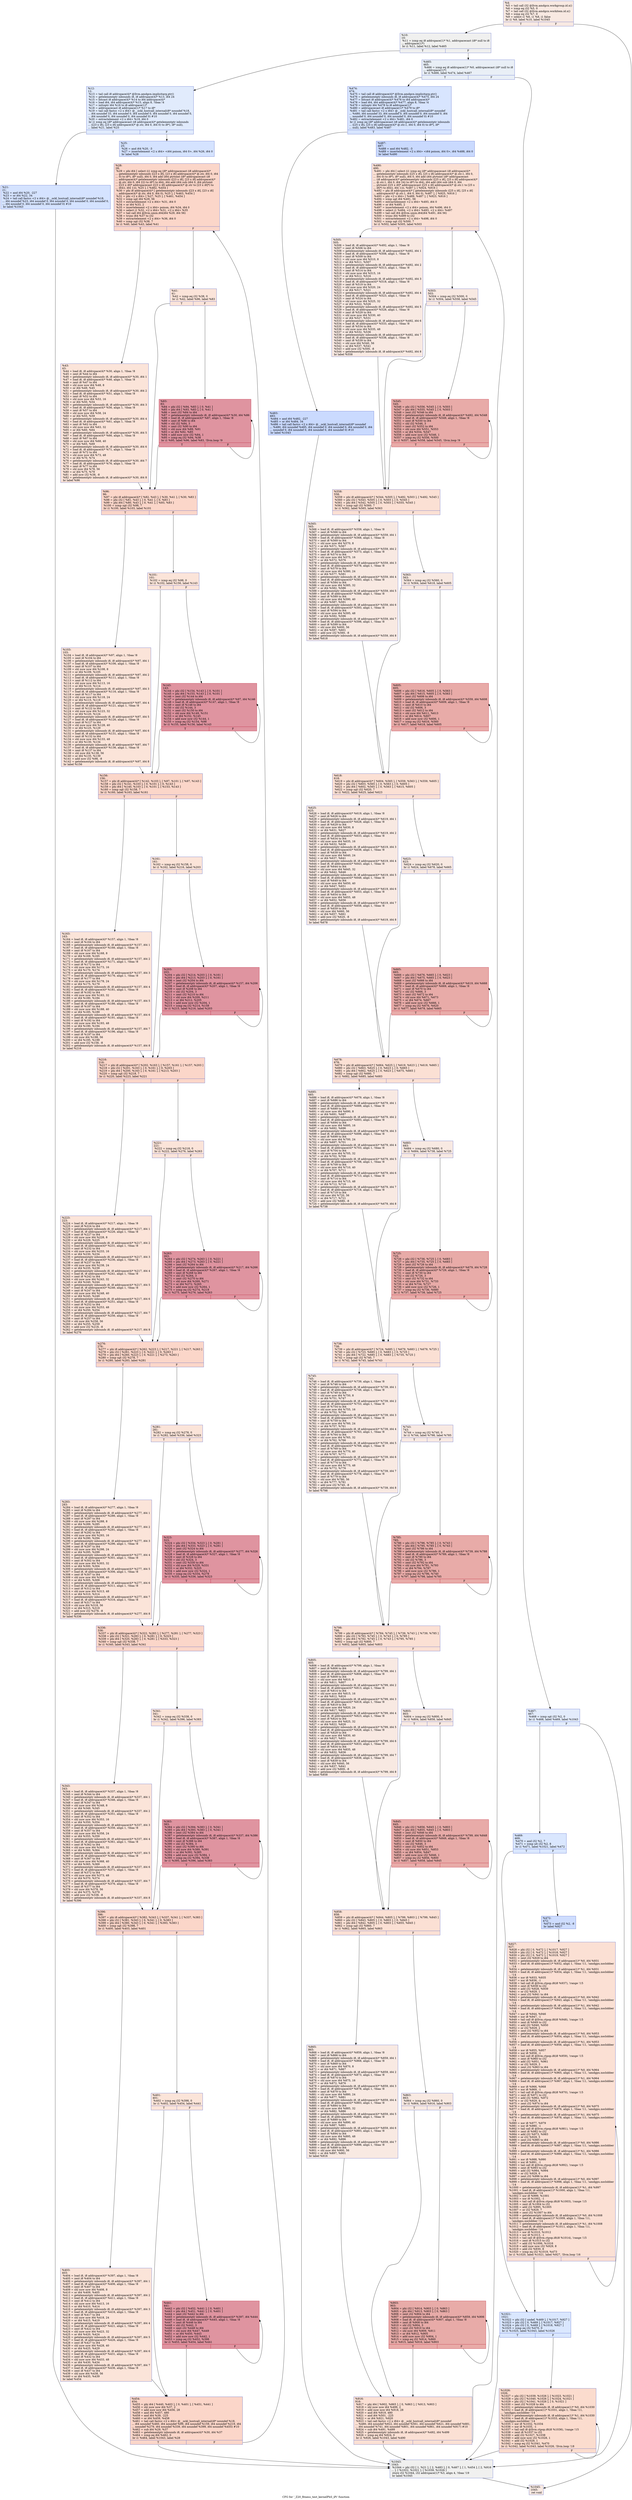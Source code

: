 digraph "CFG for '_Z20_fitness_test_kernelPhS_iPi' function" {
	label="CFG for '_Z20_fitness_test_kernelPhS_iPi' function";

	Node0x5bc3360 [shape=record,color="#3d50c3ff", style=filled, fillcolor="#efcebd70",label="{%4:\l  %5 = tail call i32 @llvm.amdgcn.workgroup.id.x()\l  %6 = icmp eq i32 %5, 0\l  %7 = tail call i32 @llvm.amdgcn.workitem.id.x()\l  %8 = icmp eq i32 %7, 0\l  %9 = select i1 %6, i1 %8, i1 false\l  br i1 %9, label %10, label %1045\l|{<s0>T|<s1>F}}"];
	Node0x5bc3360:s0 -> Node0x5bc33b0;
	Node0x5bc3360:s1 -> Node0x5bc4080;
	Node0x5bc33b0 [shape=record,color="#3d50c3ff", style=filled, fillcolor="#dedcdb70",label="{%10:\l10:                                               \l  %11 = icmp eq i8 addrspace(1)* %1, addrspacecast (i8* null to i8\l... addrspace(1)*)\l  br i1 %11, label %12, label %465\l|{<s0>T|<s1>F}}"];
	Node0x5bc33b0:s0 -> Node0x5bc4870;
	Node0x5bc33b0:s1 -> Node0x5bc4900;
	Node0x5bc4870 [shape=record,color="#3d50c3ff", style=filled, fillcolor="#bbd1f870",label="{%12:\l12:                                               \l  %13 = tail call i8 addrspace(4)* @llvm.amdgcn.implicitarg.ptr()\l  %14 = getelementptr inbounds i8, i8 addrspace(4)* %13, i64 24\l  %15 = bitcast i8 addrspace(4)* %14 to i64 addrspace(4)*\l  %16 = load i64, i64 addrspace(4)* %15, align 8, !tbaa !4\l  %17 = inttoptr i64 %16 to i8 addrspace(1)*\l  %18 = addrspacecast i8 addrspace(1)* %17 to i8*\l  %19 = tail call fastcc \<2 x i64\> @__ockl_hostcall_internal(i8* noundef %18,\l... i64 noundef 33, i64 noundef 0, i64 noundef 0, i64 noundef 0, i64 noundef 0,\l... i64 noundef 0, i64 noundef 0, i64 noundef 0) #10\l  %20 = extractelement \<2 x i64\> %19, i64 0\l  br i1 icmp eq (i8* addrspacecast (i8 addrspace(4)* getelementptr inbounds\l... ([23 x i8], [23 x i8] addrspace(4)* @.str, i64 0, i64 0) to i8*), i8* null),\l... label %21, label %25\l|{<s0>T|<s1>F}}"];
	Node0x5bc4870:s0 -> Node0x5bc66f0;
	Node0x5bc4870:s1 -> Node0x5bc6780;
	Node0x5bc66f0 [shape=record,color="#3d50c3ff", style=filled, fillcolor="#a1c0ff70",label="{%21:\l21:                                               \l  %22 = and i64 %20, -227\l  %23 = or i64 %22, 34\l  %24 = tail call fastcc \<2 x i64\> @__ockl_hostcall_internal(i8* noundef %18,\l... i64 noundef %23, i64 noundef 0, i64 noundef 0, i64 noundef 0, i64 noundef 0,\l... i64 noundef 0, i64 noundef 0, i64 noundef 0) #10\l  br label %1043\l}"];
	Node0x5bc66f0 -> Node0x5bc69e0;
	Node0x5bc6780 [shape=record,color="#3d50c3ff", style=filled, fillcolor="#a1c0ff70",label="{%25:\l25:                                               \l  %26 = and i64 %20, -3\l  %27 = insertelement \<2 x i64\> \<i64 poison, i64 0\>, i64 %26, i64 0\l  br label %28\l}"];
	Node0x5bc6780 -> Node0x5bc74f0;
	Node0x5bc74f0 [shape=record,color="#3d50c3ff", style=filled, fillcolor="#f6a38570",label="{%28:\l28:                                               \l  %29 = phi i64 [ select (i1 icmp eq (i8* addrspacecast (i8 addrspace(4)*\l... getelementptr inbounds ([23 x i8], [23 x i8] addrspace(4)* @.str, i64 0, i64\l... 0) to i8*), i8* null), i64 0, i64 add (i64 ptrtoint (i8* addrspacecast (i8\l... addrspace(4)* getelementptr inbounds ([23 x i8], [23 x i8] addrspace(4)*\l... @.str, i64 0, i64 22) to i8*) to i64), i64 add (i64 sub (i64 0, i64 ptrtoint\l... ([23 x i8]* addrspacecast ([23 x i8] addrspace(4)* @.str to [23 x i8]*) to\l... i64)), i64 1))), %25 ], [ %462, %454 ]\l  %30 = phi i8 addrspace(4)* [ getelementptr inbounds ([23 x i8], [23 x i8]\l... addrspace(4)* @.str, i64 0, i64 0), %25 ], [ %463, %454 ]\l  %31 = phi \<2 x i64\> [ %27, %25 ], [ %461, %454 ]\l  %32 = icmp ugt i64 %29, 56\l  %33 = extractelement \<2 x i64\> %31, i64 0\l  %34 = or i64 %33, 2\l  %35 = insertelement \<2 x i64\> poison, i64 %34, i64 0\l  %36 = select i1 %32, \<2 x i64\> %31, \<2 x i64\> %35\l  %37 = tail call i64 @llvm.umin.i64(i64 %29, i64 56)\l  %38 = trunc i64 %37 to i32\l  %39 = extractelement \<2 x i64\> %36, i64 0\l  %40 = icmp ugt i32 %38, 7\l  br i1 %40, label %43, label %41\l|{<s0>T|<s1>F}}"];
	Node0x5bc74f0:s0 -> Node0x5bc8540;
	Node0x5bc74f0:s1 -> Node0x5bc85d0;
	Node0x5bc85d0 [shape=record,color="#3d50c3ff", style=filled, fillcolor="#f5c1a970",label="{%41:\l41:                                               \l  %42 = icmp eq i32 %38, 0\l  br i1 %42, label %96, label %83\l|{<s0>T|<s1>F}}"];
	Node0x5bc85d0:s0 -> Node0x5bc87a0;
	Node0x5bc85d0:s1 -> Node0x5bc87f0;
	Node0x5bc8540 [shape=record,color="#3d50c3ff", style=filled, fillcolor="#f5c1a970",label="{%43:\l43:                                               \l  %44 = load i8, i8 addrspace(4)* %30, align 1, !tbaa !8\l  %45 = zext i8 %44 to i64\l  %46 = getelementptr inbounds i8, i8 addrspace(4)* %30, i64 1\l  %47 = load i8, i8 addrspace(4)* %46, align 1, !tbaa !8\l  %48 = zext i8 %47 to i64\l  %49 = shl nuw nsw i64 %48, 8\l  %50 = or i64 %49, %45\l  %51 = getelementptr inbounds i8, i8 addrspace(4)* %30, i64 2\l  %52 = load i8, i8 addrspace(4)* %51, align 1, !tbaa !8\l  %53 = zext i8 %52 to i64\l  %54 = shl nuw nsw i64 %53, 16\l  %55 = or i64 %50, %54\l  %56 = getelementptr inbounds i8, i8 addrspace(4)* %30, i64 3\l  %57 = load i8, i8 addrspace(4)* %56, align 1, !tbaa !8\l  %58 = zext i8 %57 to i64\l  %59 = shl nuw nsw i64 %58, 24\l  %60 = or i64 %55, %59\l  %61 = getelementptr inbounds i8, i8 addrspace(4)* %30, i64 4\l  %62 = load i8, i8 addrspace(4)* %61, align 1, !tbaa !8\l  %63 = zext i8 %62 to i64\l  %64 = shl nuw nsw i64 %63, 32\l  %65 = or i64 %60, %64\l  %66 = getelementptr inbounds i8, i8 addrspace(4)* %30, i64 5\l  %67 = load i8, i8 addrspace(4)* %66, align 1, !tbaa !8\l  %68 = zext i8 %67 to i64\l  %69 = shl nuw nsw i64 %68, 40\l  %70 = or i64 %65, %69\l  %71 = getelementptr inbounds i8, i8 addrspace(4)* %30, i64 6\l  %72 = load i8, i8 addrspace(4)* %71, align 1, !tbaa !8\l  %73 = zext i8 %72 to i64\l  %74 = shl nuw nsw i64 %73, 48\l  %75 = or i64 %70, %74\l  %76 = getelementptr inbounds i8, i8 addrspace(4)* %30, i64 7\l  %77 = load i8, i8 addrspace(4)* %76, align 1, !tbaa !8\l  %78 = zext i8 %77 to i64\l  %79 = shl nuw i64 %78, 56\l  %80 = or i64 %75, %79\l  %81 = add nsw i32 %38, -8\l  %82 = getelementptr inbounds i8, i8 addrspace(4)* %30, i64 8\l  br label %96\l}"];
	Node0x5bc8540 -> Node0x5bc87a0;
	Node0x5bc87f0 [shape=record,color="#b70d28ff", style=filled, fillcolor="#b70d2870",label="{%83:\l83:                                               \l  %84 = phi i32 [ %94, %83 ], [ 0, %41 ]\l  %85 = phi i64 [ %93, %83 ], [ 0, %41 ]\l  %86 = zext i32 %84 to i64\l  %87 = getelementptr inbounds i8, i8 addrspace(4)* %30, i64 %86\l  %88 = load i8, i8 addrspace(4)* %87, align 1, !tbaa !8\l  %89 = zext i8 %88 to i64\l  %90 = shl i32 %84, 3\l  %91 = zext i32 %90 to i64\l  %92 = shl nuw i64 %89, %91\l  %93 = or i64 %92, %85\l  %94 = add nuw nsw i32 %84, 1\l  %95 = icmp eq i32 %94, %38\l  br i1 %95, label %96, label %83, !llvm.loop !9\l|{<s0>T|<s1>F}}"];
	Node0x5bc87f0:s0 -> Node0x5bc87a0;
	Node0x5bc87f0:s1 -> Node0x5bc87f0;
	Node0x5bc87a0 [shape=record,color="#3d50c3ff", style=filled, fillcolor="#f6a38570",label="{%96:\l96:                                               \l  %97 = phi i8 addrspace(4)* [ %82, %43 ], [ %30, %41 ], [ %30, %83 ]\l  %98 = phi i32 [ %81, %43 ], [ 0, %41 ], [ 0, %83 ]\l  %99 = phi i64 [ %80, %43 ], [ 0, %41 ], [ %93, %83 ]\l  %100 = icmp ugt i32 %98, 7\l  br i1 %100, label %103, label %101\l|{<s0>T|<s1>F}}"];
	Node0x5bc87a0:s0 -> Node0x5bcb530;
	Node0x5bc87a0:s1 -> Node0x5bcb580;
	Node0x5bcb580 [shape=record,color="#3d50c3ff", style=filled, fillcolor="#f5c1a970",label="{%101:\l101:                                              \l  %102 = icmp eq i32 %98, 0\l  br i1 %102, label %156, label %143\l|{<s0>T|<s1>F}}"];
	Node0x5bcb580:s0 -> Node0x5bcb750;
	Node0x5bcb580:s1 -> Node0x5bcb7a0;
	Node0x5bcb530 [shape=record,color="#3d50c3ff", style=filled, fillcolor="#f5c1a970",label="{%103:\l103:                                              \l  %104 = load i8, i8 addrspace(4)* %97, align 1, !tbaa !8\l  %105 = zext i8 %104 to i64\l  %106 = getelementptr inbounds i8, i8 addrspace(4)* %97, i64 1\l  %107 = load i8, i8 addrspace(4)* %106, align 1, !tbaa !8\l  %108 = zext i8 %107 to i64\l  %109 = shl nuw nsw i64 %108, 8\l  %110 = or i64 %109, %105\l  %111 = getelementptr inbounds i8, i8 addrspace(4)* %97, i64 2\l  %112 = load i8, i8 addrspace(4)* %111, align 1, !tbaa !8\l  %113 = zext i8 %112 to i64\l  %114 = shl nuw nsw i64 %113, 16\l  %115 = or i64 %110, %114\l  %116 = getelementptr inbounds i8, i8 addrspace(4)* %97, i64 3\l  %117 = load i8, i8 addrspace(4)* %116, align 1, !tbaa !8\l  %118 = zext i8 %117 to i64\l  %119 = shl nuw nsw i64 %118, 24\l  %120 = or i64 %115, %119\l  %121 = getelementptr inbounds i8, i8 addrspace(4)* %97, i64 4\l  %122 = load i8, i8 addrspace(4)* %121, align 1, !tbaa !8\l  %123 = zext i8 %122 to i64\l  %124 = shl nuw nsw i64 %123, 32\l  %125 = or i64 %120, %124\l  %126 = getelementptr inbounds i8, i8 addrspace(4)* %97, i64 5\l  %127 = load i8, i8 addrspace(4)* %126, align 1, !tbaa !8\l  %128 = zext i8 %127 to i64\l  %129 = shl nuw nsw i64 %128, 40\l  %130 = or i64 %125, %129\l  %131 = getelementptr inbounds i8, i8 addrspace(4)* %97, i64 6\l  %132 = load i8, i8 addrspace(4)* %131, align 1, !tbaa !8\l  %133 = zext i8 %132 to i64\l  %134 = shl nuw nsw i64 %133, 48\l  %135 = or i64 %130, %134\l  %136 = getelementptr inbounds i8, i8 addrspace(4)* %97, i64 7\l  %137 = load i8, i8 addrspace(4)* %136, align 1, !tbaa !8\l  %138 = zext i8 %137 to i64\l  %139 = shl nuw i64 %138, 56\l  %140 = or i64 %135, %139\l  %141 = add nsw i32 %98, -8\l  %142 = getelementptr inbounds i8, i8 addrspace(4)* %97, i64 8\l  br label %156\l}"];
	Node0x5bcb530 -> Node0x5bcb750;
	Node0x5bcb7a0 [shape=record,color="#b70d28ff", style=filled, fillcolor="#b70d2870",label="{%143:\l143:                                              \l  %144 = phi i32 [ %154, %143 ], [ 0, %101 ]\l  %145 = phi i64 [ %153, %143 ], [ 0, %101 ]\l  %146 = zext i32 %144 to i64\l  %147 = getelementptr inbounds i8, i8 addrspace(4)* %97, i64 %146\l  %148 = load i8, i8 addrspace(4)* %147, align 1, !tbaa !8\l  %149 = zext i8 %148 to i64\l  %150 = shl i32 %144, 3\l  %151 = zext i32 %150 to i64\l  %152 = shl nuw i64 %149, %151\l  %153 = or i64 %152, %145\l  %154 = add nuw nsw i32 %144, 1\l  %155 = icmp eq i32 %154, %98\l  br i1 %155, label %156, label %143\l|{<s0>T|<s1>F}}"];
	Node0x5bcb7a0:s0 -> Node0x5bcb750;
	Node0x5bcb7a0:s1 -> Node0x5bcb7a0;
	Node0x5bcb750 [shape=record,color="#3d50c3ff", style=filled, fillcolor="#f6a38570",label="{%156:\l156:                                              \l  %157 = phi i8 addrspace(4)* [ %142, %103 ], [ %97, %101 ], [ %97, %143 ]\l  %158 = phi i32 [ %141, %103 ], [ 0, %101 ], [ 0, %143 ]\l  %159 = phi i64 [ %140, %103 ], [ 0, %101 ], [ %153, %143 ]\l  %160 = icmp ugt i32 %158, 7\l  br i1 %160, label %163, label %161\l|{<s0>T|<s1>F}}"];
	Node0x5bcb750:s0 -> Node0x5bcdc70;
	Node0x5bcb750:s1 -> Node0x5bcdcc0;
	Node0x5bcdcc0 [shape=record,color="#3d50c3ff", style=filled, fillcolor="#f5c1a970",label="{%161:\l161:                                              \l  %162 = icmp eq i32 %158, 0\l  br i1 %162, label %216, label %203\l|{<s0>T|<s1>F}}"];
	Node0x5bcdcc0:s0 -> Node0x5bcde50;
	Node0x5bcdcc0:s1 -> Node0x5bcdea0;
	Node0x5bcdc70 [shape=record,color="#3d50c3ff", style=filled, fillcolor="#f5c1a970",label="{%163:\l163:                                              \l  %164 = load i8, i8 addrspace(4)* %157, align 1, !tbaa !8\l  %165 = zext i8 %164 to i64\l  %166 = getelementptr inbounds i8, i8 addrspace(4)* %157, i64 1\l  %167 = load i8, i8 addrspace(4)* %166, align 1, !tbaa !8\l  %168 = zext i8 %167 to i64\l  %169 = shl nuw nsw i64 %168, 8\l  %170 = or i64 %169, %165\l  %171 = getelementptr inbounds i8, i8 addrspace(4)* %157, i64 2\l  %172 = load i8, i8 addrspace(4)* %171, align 1, !tbaa !8\l  %173 = zext i8 %172 to i64\l  %174 = shl nuw nsw i64 %173, 16\l  %175 = or i64 %170, %174\l  %176 = getelementptr inbounds i8, i8 addrspace(4)* %157, i64 3\l  %177 = load i8, i8 addrspace(4)* %176, align 1, !tbaa !8\l  %178 = zext i8 %177 to i64\l  %179 = shl nuw nsw i64 %178, 24\l  %180 = or i64 %175, %179\l  %181 = getelementptr inbounds i8, i8 addrspace(4)* %157, i64 4\l  %182 = load i8, i8 addrspace(4)* %181, align 1, !tbaa !8\l  %183 = zext i8 %182 to i64\l  %184 = shl nuw nsw i64 %183, 32\l  %185 = or i64 %180, %184\l  %186 = getelementptr inbounds i8, i8 addrspace(4)* %157, i64 5\l  %187 = load i8, i8 addrspace(4)* %186, align 1, !tbaa !8\l  %188 = zext i8 %187 to i64\l  %189 = shl nuw nsw i64 %188, 40\l  %190 = or i64 %185, %189\l  %191 = getelementptr inbounds i8, i8 addrspace(4)* %157, i64 6\l  %192 = load i8, i8 addrspace(4)* %191, align 1, !tbaa !8\l  %193 = zext i8 %192 to i64\l  %194 = shl nuw nsw i64 %193, 48\l  %195 = or i64 %190, %194\l  %196 = getelementptr inbounds i8, i8 addrspace(4)* %157, i64 7\l  %197 = load i8, i8 addrspace(4)* %196, align 1, !tbaa !8\l  %198 = zext i8 %197 to i64\l  %199 = shl nuw i64 %198, 56\l  %200 = or i64 %195, %199\l  %201 = add nsw i32 %158, -8\l  %202 = getelementptr inbounds i8, i8 addrspace(4)* %157, i64 8\l  br label %216\l}"];
	Node0x5bcdc70 -> Node0x5bcde50;
	Node0x5bcdea0 [shape=record,color="#b70d28ff", style=filled, fillcolor="#b70d2870",label="{%203:\l203:                                              \l  %204 = phi i32 [ %214, %203 ], [ 0, %161 ]\l  %205 = phi i64 [ %213, %203 ], [ 0, %161 ]\l  %206 = zext i32 %204 to i64\l  %207 = getelementptr inbounds i8, i8 addrspace(4)* %157, i64 %206\l  %208 = load i8, i8 addrspace(4)* %207, align 1, !tbaa !8\l  %209 = zext i8 %208 to i64\l  %210 = shl i32 %204, 3\l  %211 = zext i32 %210 to i64\l  %212 = shl nuw i64 %209, %211\l  %213 = or i64 %212, %205\l  %214 = add nuw nsw i32 %204, 1\l  %215 = icmp eq i32 %214, %158\l  br i1 %215, label %216, label %203\l|{<s0>T|<s1>F}}"];
	Node0x5bcdea0:s0 -> Node0x5bcde50;
	Node0x5bcdea0:s1 -> Node0x5bcdea0;
	Node0x5bcde50 [shape=record,color="#3d50c3ff", style=filled, fillcolor="#f6a38570",label="{%216:\l216:                                              \l  %217 = phi i8 addrspace(4)* [ %202, %163 ], [ %157, %161 ], [ %157, %203 ]\l  %218 = phi i32 [ %201, %163 ], [ 0, %161 ], [ 0, %203 ]\l  %219 = phi i64 [ %200, %163 ], [ 0, %161 ], [ %213, %203 ]\l  %220 = icmp ugt i32 %218, 7\l  br i1 %220, label %223, label %221\l|{<s0>T|<s1>F}}"];
	Node0x5bcde50:s0 -> Node0x5bcfef0;
	Node0x5bcde50:s1 -> Node0x5bcff40;
	Node0x5bcff40 [shape=record,color="#3d50c3ff", style=filled, fillcolor="#f5c1a970",label="{%221:\l221:                                              \l  %222 = icmp eq i32 %218, 0\l  br i1 %222, label %276, label %263\l|{<s0>T|<s1>F}}"];
	Node0x5bcff40:s0 -> Node0x5bd00d0;
	Node0x5bcff40:s1 -> Node0x5bd0120;
	Node0x5bcfef0 [shape=record,color="#3d50c3ff", style=filled, fillcolor="#f5c1a970",label="{%223:\l223:                                              \l  %224 = load i8, i8 addrspace(4)* %217, align 1, !tbaa !8\l  %225 = zext i8 %224 to i64\l  %226 = getelementptr inbounds i8, i8 addrspace(4)* %217, i64 1\l  %227 = load i8, i8 addrspace(4)* %226, align 1, !tbaa !8\l  %228 = zext i8 %227 to i64\l  %229 = shl nuw nsw i64 %228, 8\l  %230 = or i64 %229, %225\l  %231 = getelementptr inbounds i8, i8 addrspace(4)* %217, i64 2\l  %232 = load i8, i8 addrspace(4)* %231, align 1, !tbaa !8\l  %233 = zext i8 %232 to i64\l  %234 = shl nuw nsw i64 %233, 16\l  %235 = or i64 %230, %234\l  %236 = getelementptr inbounds i8, i8 addrspace(4)* %217, i64 3\l  %237 = load i8, i8 addrspace(4)* %236, align 1, !tbaa !8\l  %238 = zext i8 %237 to i64\l  %239 = shl nuw nsw i64 %238, 24\l  %240 = or i64 %235, %239\l  %241 = getelementptr inbounds i8, i8 addrspace(4)* %217, i64 4\l  %242 = load i8, i8 addrspace(4)* %241, align 1, !tbaa !8\l  %243 = zext i8 %242 to i64\l  %244 = shl nuw nsw i64 %243, 32\l  %245 = or i64 %240, %244\l  %246 = getelementptr inbounds i8, i8 addrspace(4)* %217, i64 5\l  %247 = load i8, i8 addrspace(4)* %246, align 1, !tbaa !8\l  %248 = zext i8 %247 to i64\l  %249 = shl nuw nsw i64 %248, 40\l  %250 = or i64 %245, %249\l  %251 = getelementptr inbounds i8, i8 addrspace(4)* %217, i64 6\l  %252 = load i8, i8 addrspace(4)* %251, align 1, !tbaa !8\l  %253 = zext i8 %252 to i64\l  %254 = shl nuw nsw i64 %253, 48\l  %255 = or i64 %250, %254\l  %256 = getelementptr inbounds i8, i8 addrspace(4)* %217, i64 7\l  %257 = load i8, i8 addrspace(4)* %256, align 1, !tbaa !8\l  %258 = zext i8 %257 to i64\l  %259 = shl nuw i64 %258, 56\l  %260 = or i64 %255, %259\l  %261 = add nsw i32 %218, -8\l  %262 = getelementptr inbounds i8, i8 addrspace(4)* %217, i64 8\l  br label %276\l}"];
	Node0x5bcfef0 -> Node0x5bd00d0;
	Node0x5bd0120 [shape=record,color="#b70d28ff", style=filled, fillcolor="#b70d2870",label="{%263:\l263:                                              \l  %264 = phi i32 [ %274, %263 ], [ 0, %221 ]\l  %265 = phi i64 [ %273, %263 ], [ 0, %221 ]\l  %266 = zext i32 %264 to i64\l  %267 = getelementptr inbounds i8, i8 addrspace(4)* %217, i64 %266\l  %268 = load i8, i8 addrspace(4)* %267, align 1, !tbaa !8\l  %269 = zext i8 %268 to i64\l  %270 = shl i32 %264, 3\l  %271 = zext i32 %270 to i64\l  %272 = shl nuw i64 %269, %271\l  %273 = or i64 %272, %265\l  %274 = add nuw nsw i32 %264, 1\l  %275 = icmp eq i32 %274, %218\l  br i1 %275, label %276, label %263\l|{<s0>T|<s1>F}}"];
	Node0x5bd0120:s0 -> Node0x5bd00d0;
	Node0x5bd0120:s1 -> Node0x5bd0120;
	Node0x5bd00d0 [shape=record,color="#3d50c3ff", style=filled, fillcolor="#f6a38570",label="{%276:\l276:                                              \l  %277 = phi i8 addrspace(4)* [ %262, %223 ], [ %217, %221 ], [ %217, %263 ]\l  %278 = phi i32 [ %261, %223 ], [ 0, %221 ], [ 0, %263 ]\l  %279 = phi i64 [ %260, %223 ], [ 0, %221 ], [ %273, %263 ]\l  %280 = icmp ugt i32 %278, 7\l  br i1 %280, label %283, label %281\l|{<s0>T|<s1>F}}"];
	Node0x5bd00d0:s0 -> Node0x5bd2960;
	Node0x5bd00d0:s1 -> Node0x5bd29b0;
	Node0x5bd29b0 [shape=record,color="#3d50c3ff", style=filled, fillcolor="#f5c1a970",label="{%281:\l281:                                              \l  %282 = icmp eq i32 %278, 0\l  br i1 %282, label %336, label %323\l|{<s0>T|<s1>F}}"];
	Node0x5bd29b0:s0 -> Node0x5bd2b40;
	Node0x5bd29b0:s1 -> Node0x5bd2b90;
	Node0x5bd2960 [shape=record,color="#3d50c3ff", style=filled, fillcolor="#f5c1a970",label="{%283:\l283:                                              \l  %284 = load i8, i8 addrspace(4)* %277, align 1, !tbaa !8\l  %285 = zext i8 %284 to i64\l  %286 = getelementptr inbounds i8, i8 addrspace(4)* %277, i64 1\l  %287 = load i8, i8 addrspace(4)* %286, align 1, !tbaa !8\l  %288 = zext i8 %287 to i64\l  %289 = shl nuw nsw i64 %288, 8\l  %290 = or i64 %289, %285\l  %291 = getelementptr inbounds i8, i8 addrspace(4)* %277, i64 2\l  %292 = load i8, i8 addrspace(4)* %291, align 1, !tbaa !8\l  %293 = zext i8 %292 to i64\l  %294 = shl nuw nsw i64 %293, 16\l  %295 = or i64 %290, %294\l  %296 = getelementptr inbounds i8, i8 addrspace(4)* %277, i64 3\l  %297 = load i8, i8 addrspace(4)* %296, align 1, !tbaa !8\l  %298 = zext i8 %297 to i64\l  %299 = shl nuw nsw i64 %298, 24\l  %300 = or i64 %295, %299\l  %301 = getelementptr inbounds i8, i8 addrspace(4)* %277, i64 4\l  %302 = load i8, i8 addrspace(4)* %301, align 1, !tbaa !8\l  %303 = zext i8 %302 to i64\l  %304 = shl nuw nsw i64 %303, 32\l  %305 = or i64 %300, %304\l  %306 = getelementptr inbounds i8, i8 addrspace(4)* %277, i64 5\l  %307 = load i8, i8 addrspace(4)* %306, align 1, !tbaa !8\l  %308 = zext i8 %307 to i64\l  %309 = shl nuw nsw i64 %308, 40\l  %310 = or i64 %305, %309\l  %311 = getelementptr inbounds i8, i8 addrspace(4)* %277, i64 6\l  %312 = load i8, i8 addrspace(4)* %311, align 1, !tbaa !8\l  %313 = zext i8 %312 to i64\l  %314 = shl nuw nsw i64 %313, 48\l  %315 = or i64 %310, %314\l  %316 = getelementptr inbounds i8, i8 addrspace(4)* %277, i64 7\l  %317 = load i8, i8 addrspace(4)* %316, align 1, !tbaa !8\l  %318 = zext i8 %317 to i64\l  %319 = shl nuw i64 %318, 56\l  %320 = or i64 %315, %319\l  %321 = add nsw i32 %278, -8\l  %322 = getelementptr inbounds i8, i8 addrspace(4)* %277, i64 8\l  br label %336\l}"];
	Node0x5bd2960 -> Node0x5bd2b40;
	Node0x5bd2b90 [shape=record,color="#b70d28ff", style=filled, fillcolor="#b70d2870",label="{%323:\l323:                                              \l  %324 = phi i32 [ %334, %323 ], [ 0, %281 ]\l  %325 = phi i64 [ %333, %323 ], [ 0, %281 ]\l  %326 = zext i32 %324 to i64\l  %327 = getelementptr inbounds i8, i8 addrspace(4)* %277, i64 %326\l  %328 = load i8, i8 addrspace(4)* %327, align 1, !tbaa !8\l  %329 = zext i8 %328 to i64\l  %330 = shl i32 %324, 3\l  %331 = zext i32 %330 to i64\l  %332 = shl nuw i64 %329, %331\l  %333 = or i64 %332, %325\l  %334 = add nuw nsw i32 %324, 1\l  %335 = icmp eq i32 %334, %278\l  br i1 %335, label %336, label %323\l|{<s0>T|<s1>F}}"];
	Node0x5bd2b90:s0 -> Node0x5bd2b40;
	Node0x5bd2b90:s1 -> Node0x5bd2b90;
	Node0x5bd2b40 [shape=record,color="#3d50c3ff", style=filled, fillcolor="#f6a38570",label="{%336:\l336:                                              \l  %337 = phi i8 addrspace(4)* [ %322, %283 ], [ %277, %281 ], [ %277, %323 ]\l  %338 = phi i32 [ %321, %283 ], [ 0, %281 ], [ 0, %323 ]\l  %339 = phi i64 [ %320, %283 ], [ 0, %281 ], [ %333, %323 ]\l  %340 = icmp ugt i32 %338, 7\l  br i1 %340, label %343, label %341\l|{<s0>T|<s1>F}}"];
	Node0x5bd2b40:s0 -> Node0x5bd4bb0;
	Node0x5bd2b40:s1 -> Node0x5bd4c00;
	Node0x5bd4c00 [shape=record,color="#3d50c3ff", style=filled, fillcolor="#f5c1a970",label="{%341:\l341:                                              \l  %342 = icmp eq i32 %338, 0\l  br i1 %342, label %396, label %383\l|{<s0>T|<s1>F}}"];
	Node0x5bd4c00:s0 -> Node0x5bd4d90;
	Node0x5bd4c00:s1 -> Node0x5bd4de0;
	Node0x5bd4bb0 [shape=record,color="#3d50c3ff", style=filled, fillcolor="#f5c1a970",label="{%343:\l343:                                              \l  %344 = load i8, i8 addrspace(4)* %337, align 1, !tbaa !8\l  %345 = zext i8 %344 to i64\l  %346 = getelementptr inbounds i8, i8 addrspace(4)* %337, i64 1\l  %347 = load i8, i8 addrspace(4)* %346, align 1, !tbaa !8\l  %348 = zext i8 %347 to i64\l  %349 = shl nuw nsw i64 %348, 8\l  %350 = or i64 %349, %345\l  %351 = getelementptr inbounds i8, i8 addrspace(4)* %337, i64 2\l  %352 = load i8, i8 addrspace(4)* %351, align 1, !tbaa !8\l  %353 = zext i8 %352 to i64\l  %354 = shl nuw nsw i64 %353, 16\l  %355 = or i64 %350, %354\l  %356 = getelementptr inbounds i8, i8 addrspace(4)* %337, i64 3\l  %357 = load i8, i8 addrspace(4)* %356, align 1, !tbaa !8\l  %358 = zext i8 %357 to i64\l  %359 = shl nuw nsw i64 %358, 24\l  %360 = or i64 %355, %359\l  %361 = getelementptr inbounds i8, i8 addrspace(4)* %337, i64 4\l  %362 = load i8, i8 addrspace(4)* %361, align 1, !tbaa !8\l  %363 = zext i8 %362 to i64\l  %364 = shl nuw nsw i64 %363, 32\l  %365 = or i64 %360, %364\l  %366 = getelementptr inbounds i8, i8 addrspace(4)* %337, i64 5\l  %367 = load i8, i8 addrspace(4)* %366, align 1, !tbaa !8\l  %368 = zext i8 %367 to i64\l  %369 = shl nuw nsw i64 %368, 40\l  %370 = or i64 %365, %369\l  %371 = getelementptr inbounds i8, i8 addrspace(4)* %337, i64 6\l  %372 = load i8, i8 addrspace(4)* %371, align 1, !tbaa !8\l  %373 = zext i8 %372 to i64\l  %374 = shl nuw nsw i64 %373, 48\l  %375 = or i64 %370, %374\l  %376 = getelementptr inbounds i8, i8 addrspace(4)* %337, i64 7\l  %377 = load i8, i8 addrspace(4)* %376, align 1, !tbaa !8\l  %378 = zext i8 %377 to i64\l  %379 = shl nuw i64 %378, 56\l  %380 = or i64 %375, %379\l  %381 = add nsw i32 %338, -8\l  %382 = getelementptr inbounds i8, i8 addrspace(4)* %337, i64 8\l  br label %396\l}"];
	Node0x5bd4bb0 -> Node0x5bd4d90;
	Node0x5bd4de0 [shape=record,color="#b70d28ff", style=filled, fillcolor="#b70d2870",label="{%383:\l383:                                              \l  %384 = phi i32 [ %394, %383 ], [ 0, %341 ]\l  %385 = phi i64 [ %393, %383 ], [ 0, %341 ]\l  %386 = zext i32 %384 to i64\l  %387 = getelementptr inbounds i8, i8 addrspace(4)* %337, i64 %386\l  %388 = load i8, i8 addrspace(4)* %387, align 1, !tbaa !8\l  %389 = zext i8 %388 to i64\l  %390 = shl i32 %384, 3\l  %391 = zext i32 %390 to i64\l  %392 = shl nuw i64 %389, %391\l  %393 = or i64 %392, %385\l  %394 = add nuw nsw i32 %384, 1\l  %395 = icmp eq i32 %394, %338\l  br i1 %395, label %396, label %383\l|{<s0>T|<s1>F}}"];
	Node0x5bd4de0:s0 -> Node0x5bd4d90;
	Node0x5bd4de0:s1 -> Node0x5bd4de0;
	Node0x5bd4d90 [shape=record,color="#3d50c3ff", style=filled, fillcolor="#f6a38570",label="{%396:\l396:                                              \l  %397 = phi i8 addrspace(4)* [ %382, %343 ], [ %337, %341 ], [ %337, %383 ]\l  %398 = phi i32 [ %381, %343 ], [ 0, %341 ], [ 0, %383 ]\l  %399 = phi i64 [ %380, %343 ], [ 0, %341 ], [ %393, %383 ]\l  %400 = icmp ugt i32 %398, 7\l  br i1 %400, label %403, label %401\l|{<s0>T|<s1>F}}"];
	Node0x5bd4d90:s0 -> Node0x5bd7e60;
	Node0x5bd4d90:s1 -> Node0x5bd7eb0;
	Node0x5bd7eb0 [shape=record,color="#3d50c3ff", style=filled, fillcolor="#f5c1a970",label="{%401:\l401:                                              \l  %402 = icmp eq i32 %398, 0\l  br i1 %402, label %454, label %441\l|{<s0>T|<s1>F}}"];
	Node0x5bd7eb0:s0 -> Node0x5bc7960;
	Node0x5bd7eb0:s1 -> Node0x5bd8040;
	Node0x5bd7e60 [shape=record,color="#3d50c3ff", style=filled, fillcolor="#f5c1a970",label="{%403:\l403:                                              \l  %404 = load i8, i8 addrspace(4)* %397, align 1, !tbaa !8\l  %405 = zext i8 %404 to i64\l  %406 = getelementptr inbounds i8, i8 addrspace(4)* %397, i64 1\l  %407 = load i8, i8 addrspace(4)* %406, align 1, !tbaa !8\l  %408 = zext i8 %407 to i64\l  %409 = shl nuw nsw i64 %408, 8\l  %410 = or i64 %409, %405\l  %411 = getelementptr inbounds i8, i8 addrspace(4)* %397, i64 2\l  %412 = load i8, i8 addrspace(4)* %411, align 1, !tbaa !8\l  %413 = zext i8 %412 to i64\l  %414 = shl nuw nsw i64 %413, 16\l  %415 = or i64 %410, %414\l  %416 = getelementptr inbounds i8, i8 addrspace(4)* %397, i64 3\l  %417 = load i8, i8 addrspace(4)* %416, align 1, !tbaa !8\l  %418 = zext i8 %417 to i64\l  %419 = shl nuw nsw i64 %418, 24\l  %420 = or i64 %415, %419\l  %421 = getelementptr inbounds i8, i8 addrspace(4)* %397, i64 4\l  %422 = load i8, i8 addrspace(4)* %421, align 1, !tbaa !8\l  %423 = zext i8 %422 to i64\l  %424 = shl nuw nsw i64 %423, 32\l  %425 = or i64 %420, %424\l  %426 = getelementptr inbounds i8, i8 addrspace(4)* %397, i64 5\l  %427 = load i8, i8 addrspace(4)* %426, align 1, !tbaa !8\l  %428 = zext i8 %427 to i64\l  %429 = shl nuw nsw i64 %428, 40\l  %430 = or i64 %425, %429\l  %431 = getelementptr inbounds i8, i8 addrspace(4)* %397, i64 6\l  %432 = load i8, i8 addrspace(4)* %431, align 1, !tbaa !8\l  %433 = zext i8 %432 to i64\l  %434 = shl nuw nsw i64 %433, 48\l  %435 = or i64 %430, %434\l  %436 = getelementptr inbounds i8, i8 addrspace(4)* %397, i64 7\l  %437 = load i8, i8 addrspace(4)* %436, align 1, !tbaa !8\l  %438 = zext i8 %437 to i64\l  %439 = shl nuw i64 %438, 56\l  %440 = or i64 %435, %439\l  br label %454\l}"];
	Node0x5bd7e60 -> Node0x5bc7960;
	Node0x5bd8040 [shape=record,color="#b70d28ff", style=filled, fillcolor="#b70d2870",label="{%441:\l441:                                              \l  %442 = phi i32 [ %452, %441 ], [ 0, %401 ]\l  %443 = phi i64 [ %451, %441 ], [ 0, %401 ]\l  %444 = zext i32 %442 to i64\l  %445 = getelementptr inbounds i8, i8 addrspace(4)* %397, i64 %444\l  %446 = load i8, i8 addrspace(4)* %445, align 1, !tbaa !8\l  %447 = zext i8 %446 to i64\l  %448 = shl i32 %442, 3\l  %449 = zext i32 %448 to i64\l  %450 = shl nuw i64 %447, %449\l  %451 = or i64 %450, %443\l  %452 = add nuw nsw i32 %442, 1\l  %453 = icmp eq i32 %452, %398\l  br i1 %453, label %454, label %441\l|{<s0>T|<s1>F}}"];
	Node0x5bd8040:s0 -> Node0x5bc7960;
	Node0x5bd8040:s1 -> Node0x5bd8040;
	Node0x5bc7960 [shape=record,color="#3d50c3ff", style=filled, fillcolor="#f6a38570",label="{%454:\l454:                                              \l  %455 = phi i64 [ %440, %403 ], [ 0, %401 ], [ %451, %441 ]\l  %456 = shl nuw nsw i64 %37, 2\l  %457 = add nuw nsw i64 %456, 28\l  %458 = and i64 %457, 480\l  %459 = and i64 %39, -225\l  %460 = or i64 %459, %458\l  %461 = tail call fastcc \<2 x i64\> @__ockl_hostcall_internal(i8* noundef %18,\l... i64 noundef %460, i64 noundef %99, i64 noundef %159, i64 noundef %219, i64\l... noundef %279, i64 noundef %339, i64 noundef %399, i64 noundef %455) #10\l  %462 = sub i64 %29, %37\l  %463 = getelementptr inbounds i8, i8 addrspace(4)* %30, i64 %37\l  %464 = icmp eq i64 %462, 0\l  br i1 %464, label %1043, label %28\l|{<s0>T|<s1>F}}"];
	Node0x5bc7960:s0 -> Node0x5bc69e0;
	Node0x5bc7960:s1 -> Node0x5bc74f0;
	Node0x5bc4900 [shape=record,color="#3d50c3ff", style=filled, fillcolor="#cedaeb70",label="{%465:\l465:                                              \l  %466 = icmp eq i8 addrspace(1)* %0, addrspacecast (i8* null to i8\l... addrspace(1)*)\l  br i1 %466, label %474, label %467\l|{<s0>T|<s1>F}}"];
	Node0x5bc4900:s0 -> Node0x5bda4c0;
	Node0x5bc4900:s1 -> Node0x5bda510;
	Node0x5bda510 [shape=record,color="#3d50c3ff", style=filled, fillcolor="#bfd3f670",label="{%467:\l467:                                              \l  %468 = icmp sgt i32 %2, 0\l  br i1 %468, label %469, label %1043\l|{<s0>T|<s1>F}}"];
	Node0x5bda510:s0 -> Node0x5bda6a0;
	Node0x5bda510:s1 -> Node0x5bc69e0;
	Node0x5bda6a0 [shape=record,color="#3d50c3ff", style=filled, fillcolor="#abc8fd70",label="{%469:\l469:                                              \l  %470 = and i32 %2, 7\l  %471 = icmp ult i32 %2, 8\l  br i1 %471, label %1021, label %472\l|{<s0>T|<s1>F}}"];
	Node0x5bda6a0:s0 -> Node0x5bda8c0;
	Node0x5bda6a0:s1 -> Node0x5bda910;
	Node0x5bda910 [shape=record,color="#3d50c3ff", style=filled, fillcolor="#8fb1fe70",label="{%472:\l472:                                              \l  %473 = and i32 %2, -8\l  br label %927\l}"];
	Node0x5bda910 -> Node0x5bdaaa0;
	Node0x5bda4c0 [shape=record,color="#3d50c3ff", style=filled, fillcolor="#a7c5fe70",label="{%474:\l474:                                              \l  %475 = tail call i8 addrspace(4)* @llvm.amdgcn.implicitarg.ptr()\l  %476 = getelementptr inbounds i8, i8 addrspace(4)* %475, i64 24\l  %477 = bitcast i8 addrspace(4)* %476 to i64 addrspace(4)*\l  %478 = load i64, i64 addrspace(4)* %477, align 8, !tbaa !4\l  %479 = inttoptr i64 %478 to i8 addrspace(1)*\l  %480 = addrspacecast i8 addrspace(1)* %479 to i8*\l  %481 = tail call fastcc \<2 x i64\> @__ockl_hostcall_internal(i8* noundef\l... %480, i64 noundef 33, i64 noundef 0, i64 noundef 0, i64 noundef 0, i64\l... noundef 0, i64 noundef 0, i64 noundef 0, i64 noundef 0) #10\l  %482 = extractelement \<2 x i64\> %481, i64 0\l  br i1 icmp eq (i8* addrspacecast (i8 addrspace(4)* getelementptr inbounds\l... ([25 x i8], [25 x i8] addrspace(4)* @.str.1, i64 0, i64 0) to i8*), i8*\l... null), label %483, label %487\l|{<s0>T|<s1>F}}"];
	Node0x5bda4c0:s0 -> Node0x5bdbc20;
	Node0x5bda4c0:s1 -> Node0x5bdbc70;
	Node0x5bdbc20 [shape=record,color="#3d50c3ff", style=filled, fillcolor="#88abfd70",label="{%483:\l483:                                              \l  %484 = and i64 %482, -227\l  %485 = or i64 %484, 34\l  %486 = tail call fastcc \<2 x i64\> @__ockl_hostcall_internal(i8* noundef\l... %480, i64 noundef %485, i64 noundef 0, i64 noundef 0, i64 noundef 0, i64\l... noundef 0, i64 noundef 0, i64 noundef 0, i64 noundef 0) #10\l  br label %1043\l}"];
	Node0x5bdbc20 -> Node0x5bc69e0;
	Node0x5bdbc70 [shape=record,color="#3d50c3ff", style=filled, fillcolor="#88abfd70",label="{%487:\l487:                                              \l  %488 = and i64 %482, -3\l  %489 = insertelement \<2 x i64\> \<i64 poison, i64 0\>, i64 %488, i64 0\l  br label %490\l}"];
	Node0x5bdbc70 -> Node0x5bdc250;
	Node0x5bdc250 [shape=record,color="#3d50c3ff", style=filled, fillcolor="#f7b99e70",label="{%490:\l490:                                              \l  %491 = phi i64 [ select (i1 icmp eq (i8* addrspacecast (i8 addrspace(4)*\l... getelementptr inbounds ([25 x i8], [25 x i8] addrspace(4)* @.str.1, i64 0,\l... i64 0) to i8*), i8* null), i64 0, i64 add (i64 ptrtoint (i8* addrspacecast\l... (i8 addrspace(4)* getelementptr inbounds ([25 x i8], [25 x i8] addrspace(4)*\l... @.str.1, i64 0, i64 24) to i8*) to i64), i64 add (i64 sub (i64 0, i64\l... ptrtoint ([25 x i8]* addrspacecast ([25 x i8] addrspace(4)* @.str.1 to [25 x\l... i8]*) to i64)), i64 1))), %487 ], [ %924, %916 ]\l  %492 = phi i8 addrspace(4)* [ getelementptr inbounds ([25 x i8], [25 x i8]\l... addrspace(4)* @.str.1, i64 0, i64 0), %487 ], [ %925, %916 ]\l  %493 = phi \<2 x i64\> [ %489, %487 ], [ %923, %916 ]\l  %494 = icmp ugt i64 %491, 56\l  %495 = extractelement \<2 x i64\> %493, i64 0\l  %496 = or i64 %495, 2\l  %497 = insertelement \<2 x i64\> poison, i64 %496, i64 0\l  %498 = select i1 %494, \<2 x i64\> %493, \<2 x i64\> %497\l  %499 = tail call i64 @llvm.umin.i64(i64 %491, i64 56)\l  %500 = trunc i64 %499 to i32\l  %501 = extractelement \<2 x i64\> %498, i64 0\l  %502 = icmp ugt i32 %500, 7\l  br i1 %502, label %505, label %503\l|{<s0>T|<s1>F}}"];
	Node0x5bdc250:s0 -> Node0x5bdce80;
	Node0x5bdc250:s1 -> Node0x5bdcf10;
	Node0x5bdcf10 [shape=record,color="#3d50c3ff", style=filled, fillcolor="#efcebd70",label="{%503:\l503:                                              \l  %504 = icmp eq i32 %500, 0\l  br i1 %504, label %558, label %545\l|{<s0>T|<s1>F}}"];
	Node0x5bdcf10:s0 -> Node0x5bdd0e0;
	Node0x5bdcf10:s1 -> Node0x5bdd130;
	Node0x5bdce80 [shape=record,color="#3d50c3ff", style=filled, fillcolor="#efcebd70",label="{%505:\l505:                                              \l  %506 = load i8, i8 addrspace(4)* %492, align 1, !tbaa !8\l  %507 = zext i8 %506 to i64\l  %508 = getelementptr inbounds i8, i8 addrspace(4)* %492, i64 1\l  %509 = load i8, i8 addrspace(4)* %508, align 1, !tbaa !8\l  %510 = zext i8 %509 to i64\l  %511 = shl nuw nsw i64 %510, 8\l  %512 = or i64 %511, %507\l  %513 = getelementptr inbounds i8, i8 addrspace(4)* %492, i64 2\l  %514 = load i8, i8 addrspace(4)* %513, align 1, !tbaa !8\l  %515 = zext i8 %514 to i64\l  %516 = shl nuw nsw i64 %515, 16\l  %517 = or i64 %512, %516\l  %518 = getelementptr inbounds i8, i8 addrspace(4)* %492, i64 3\l  %519 = load i8, i8 addrspace(4)* %518, align 1, !tbaa !8\l  %520 = zext i8 %519 to i64\l  %521 = shl nuw nsw i64 %520, 24\l  %522 = or i64 %517, %521\l  %523 = getelementptr inbounds i8, i8 addrspace(4)* %492, i64 4\l  %524 = load i8, i8 addrspace(4)* %523, align 1, !tbaa !8\l  %525 = zext i8 %524 to i64\l  %526 = shl nuw nsw i64 %525, 32\l  %527 = or i64 %522, %526\l  %528 = getelementptr inbounds i8, i8 addrspace(4)* %492, i64 5\l  %529 = load i8, i8 addrspace(4)* %528, align 1, !tbaa !8\l  %530 = zext i8 %529 to i64\l  %531 = shl nuw nsw i64 %530, 40\l  %532 = or i64 %527, %531\l  %533 = getelementptr inbounds i8, i8 addrspace(4)* %492, i64 6\l  %534 = load i8, i8 addrspace(4)* %533, align 1, !tbaa !8\l  %535 = zext i8 %534 to i64\l  %536 = shl nuw nsw i64 %535, 48\l  %537 = or i64 %532, %536\l  %538 = getelementptr inbounds i8, i8 addrspace(4)* %492, i64 7\l  %539 = load i8, i8 addrspace(4)* %538, align 1, !tbaa !8\l  %540 = zext i8 %539 to i64\l  %541 = shl nuw i64 %540, 56\l  %542 = or i64 %537, %541\l  %543 = add nsw i32 %500, -8\l  %544 = getelementptr inbounds i8, i8 addrspace(4)* %492, i64 8\l  br label %558\l}"];
	Node0x5bdce80 -> Node0x5bdd0e0;
	Node0x5bdd130 [shape=record,color="#b70d28ff", style=filled, fillcolor="#cc403a70",label="{%545:\l545:                                              \l  %546 = phi i32 [ %556, %545 ], [ 0, %503 ]\l  %547 = phi i64 [ %555, %545 ], [ 0, %503 ]\l  %548 = zext i32 %546 to i64\l  %549 = getelementptr inbounds i8, i8 addrspace(4)* %492, i64 %548\l  %550 = load i8, i8 addrspace(4)* %549, align 1, !tbaa !8\l  %551 = zext i8 %550 to i64\l  %552 = shl i32 %546, 3\l  %553 = zext i32 %552 to i64\l  %554 = shl nuw i64 %551, %553\l  %555 = or i64 %554, %547\l  %556 = add nuw nsw i32 %546, 1\l  %557 = icmp eq i32 %556, %500\l  br i1 %557, label %558, label %545, !llvm.loop !9\l|{<s0>T|<s1>F}}"];
	Node0x5bdd130:s0 -> Node0x5bdd0e0;
	Node0x5bdd130:s1 -> Node0x5bdd130;
	Node0x5bdd0e0 [shape=record,color="#3d50c3ff", style=filled, fillcolor="#f7b99e70",label="{%558:\l558:                                              \l  %559 = phi i8 addrspace(4)* [ %544, %505 ], [ %492, %503 ], [ %492, %545 ]\l  %560 = phi i32 [ %543, %505 ], [ 0, %503 ], [ 0, %545 ]\l  %561 = phi i64 [ %542, %505 ], [ 0, %503 ], [ %555, %545 ]\l  %562 = icmp ugt i32 %560, 7\l  br i1 %562, label %565, label %563\l|{<s0>T|<s1>F}}"];
	Node0x5bdd0e0:s0 -> Node0x5be0810;
	Node0x5bdd0e0:s1 -> Node0x5be0860;
	Node0x5be0860 [shape=record,color="#3d50c3ff", style=filled, fillcolor="#efcebd70",label="{%563:\l563:                                              \l  %564 = icmp eq i32 %560, 0\l  br i1 %564, label %618, label %605\l|{<s0>T|<s1>F}}"];
	Node0x5be0860:s0 -> Node0x5be09f0;
	Node0x5be0860:s1 -> Node0x5be0a40;
	Node0x5be0810 [shape=record,color="#3d50c3ff", style=filled, fillcolor="#efcebd70",label="{%565:\l565:                                              \l  %566 = load i8, i8 addrspace(4)* %559, align 1, !tbaa !8\l  %567 = zext i8 %566 to i64\l  %568 = getelementptr inbounds i8, i8 addrspace(4)* %559, i64 1\l  %569 = load i8, i8 addrspace(4)* %568, align 1, !tbaa !8\l  %570 = zext i8 %569 to i64\l  %571 = shl nuw nsw i64 %570, 8\l  %572 = or i64 %571, %567\l  %573 = getelementptr inbounds i8, i8 addrspace(4)* %559, i64 2\l  %574 = load i8, i8 addrspace(4)* %573, align 1, !tbaa !8\l  %575 = zext i8 %574 to i64\l  %576 = shl nuw nsw i64 %575, 16\l  %577 = or i64 %572, %576\l  %578 = getelementptr inbounds i8, i8 addrspace(4)* %559, i64 3\l  %579 = load i8, i8 addrspace(4)* %578, align 1, !tbaa !8\l  %580 = zext i8 %579 to i64\l  %581 = shl nuw nsw i64 %580, 24\l  %582 = or i64 %577, %581\l  %583 = getelementptr inbounds i8, i8 addrspace(4)* %559, i64 4\l  %584 = load i8, i8 addrspace(4)* %583, align 1, !tbaa !8\l  %585 = zext i8 %584 to i64\l  %586 = shl nuw nsw i64 %585, 32\l  %587 = or i64 %582, %586\l  %588 = getelementptr inbounds i8, i8 addrspace(4)* %559, i64 5\l  %589 = load i8, i8 addrspace(4)* %588, align 1, !tbaa !8\l  %590 = zext i8 %589 to i64\l  %591 = shl nuw nsw i64 %590, 40\l  %592 = or i64 %587, %591\l  %593 = getelementptr inbounds i8, i8 addrspace(4)* %559, i64 6\l  %594 = load i8, i8 addrspace(4)* %593, align 1, !tbaa !8\l  %595 = zext i8 %594 to i64\l  %596 = shl nuw nsw i64 %595, 48\l  %597 = or i64 %592, %596\l  %598 = getelementptr inbounds i8, i8 addrspace(4)* %559, i64 7\l  %599 = load i8, i8 addrspace(4)* %598, align 1, !tbaa !8\l  %600 = zext i8 %599 to i64\l  %601 = shl nuw i64 %600, 56\l  %602 = or i64 %597, %601\l  %603 = add nsw i32 %560, -8\l  %604 = getelementptr inbounds i8, i8 addrspace(4)* %559, i64 8\l  br label %618\l}"];
	Node0x5be0810 -> Node0x5be09f0;
	Node0x5be0a40 [shape=record,color="#b70d28ff", style=filled, fillcolor="#cc403a70",label="{%605:\l605:                                              \l  %606 = phi i32 [ %616, %605 ], [ 0, %563 ]\l  %607 = phi i64 [ %615, %605 ], [ 0, %563 ]\l  %608 = zext i32 %606 to i64\l  %609 = getelementptr inbounds i8, i8 addrspace(4)* %559, i64 %608\l  %610 = load i8, i8 addrspace(4)* %609, align 1, !tbaa !8\l  %611 = zext i8 %610 to i64\l  %612 = shl i32 %606, 3\l  %613 = zext i32 %612 to i64\l  %614 = shl nuw i64 %611, %613\l  %615 = or i64 %614, %607\l  %616 = add nuw nsw i32 %606, 1\l  %617 = icmp eq i32 %616, %560\l  br i1 %617, label %618, label %605\l|{<s0>T|<s1>F}}"];
	Node0x5be0a40:s0 -> Node0x5be09f0;
	Node0x5be0a40:s1 -> Node0x5be0a40;
	Node0x5be09f0 [shape=record,color="#3d50c3ff", style=filled, fillcolor="#f7b99e70",label="{%618:\l618:                                              \l  %619 = phi i8 addrspace(4)* [ %604, %565 ], [ %559, %563 ], [ %559, %605 ]\l  %620 = phi i32 [ %603, %565 ], [ 0, %563 ], [ 0, %605 ]\l  %621 = phi i64 [ %602, %565 ], [ 0, %563 ], [ %615, %605 ]\l  %622 = icmp ugt i32 %620, 7\l  br i1 %622, label %625, label %623\l|{<s0>T|<s1>F}}"];
	Node0x5be09f0:s0 -> Node0x5be2a60;
	Node0x5be09f0:s1 -> Node0x5be2ab0;
	Node0x5be2ab0 [shape=record,color="#3d50c3ff", style=filled, fillcolor="#efcebd70",label="{%623:\l623:                                              \l  %624 = icmp eq i32 %620, 0\l  br i1 %624, label %678, label %665\l|{<s0>T|<s1>F}}"];
	Node0x5be2ab0:s0 -> Node0x5be2c40;
	Node0x5be2ab0:s1 -> Node0x5be2c90;
	Node0x5be2a60 [shape=record,color="#3d50c3ff", style=filled, fillcolor="#efcebd70",label="{%625:\l625:                                              \l  %626 = load i8, i8 addrspace(4)* %619, align 1, !tbaa !8\l  %627 = zext i8 %626 to i64\l  %628 = getelementptr inbounds i8, i8 addrspace(4)* %619, i64 1\l  %629 = load i8, i8 addrspace(4)* %628, align 1, !tbaa !8\l  %630 = zext i8 %629 to i64\l  %631 = shl nuw nsw i64 %630, 8\l  %632 = or i64 %631, %627\l  %633 = getelementptr inbounds i8, i8 addrspace(4)* %619, i64 2\l  %634 = load i8, i8 addrspace(4)* %633, align 1, !tbaa !8\l  %635 = zext i8 %634 to i64\l  %636 = shl nuw nsw i64 %635, 16\l  %637 = or i64 %632, %636\l  %638 = getelementptr inbounds i8, i8 addrspace(4)* %619, i64 3\l  %639 = load i8, i8 addrspace(4)* %638, align 1, !tbaa !8\l  %640 = zext i8 %639 to i64\l  %641 = shl nuw nsw i64 %640, 24\l  %642 = or i64 %637, %641\l  %643 = getelementptr inbounds i8, i8 addrspace(4)* %619, i64 4\l  %644 = load i8, i8 addrspace(4)* %643, align 1, !tbaa !8\l  %645 = zext i8 %644 to i64\l  %646 = shl nuw nsw i64 %645, 32\l  %647 = or i64 %642, %646\l  %648 = getelementptr inbounds i8, i8 addrspace(4)* %619, i64 5\l  %649 = load i8, i8 addrspace(4)* %648, align 1, !tbaa !8\l  %650 = zext i8 %649 to i64\l  %651 = shl nuw nsw i64 %650, 40\l  %652 = or i64 %647, %651\l  %653 = getelementptr inbounds i8, i8 addrspace(4)* %619, i64 6\l  %654 = load i8, i8 addrspace(4)* %653, align 1, !tbaa !8\l  %655 = zext i8 %654 to i64\l  %656 = shl nuw nsw i64 %655, 48\l  %657 = or i64 %652, %656\l  %658 = getelementptr inbounds i8, i8 addrspace(4)* %619, i64 7\l  %659 = load i8, i8 addrspace(4)* %658, align 1, !tbaa !8\l  %660 = zext i8 %659 to i64\l  %661 = shl nuw i64 %660, 56\l  %662 = or i64 %657, %661\l  %663 = add nsw i32 %620, -8\l  %664 = getelementptr inbounds i8, i8 addrspace(4)* %619, i64 8\l  br label %678\l}"];
	Node0x5be2a60 -> Node0x5be2c40;
	Node0x5be2c90 [shape=record,color="#b70d28ff", style=filled, fillcolor="#cc403a70",label="{%665:\l665:                                              \l  %666 = phi i32 [ %676, %665 ], [ 0, %623 ]\l  %667 = phi i64 [ %675, %665 ], [ 0, %623 ]\l  %668 = zext i32 %666 to i64\l  %669 = getelementptr inbounds i8, i8 addrspace(4)* %619, i64 %668\l  %670 = load i8, i8 addrspace(4)* %669, align 1, !tbaa !8\l  %671 = zext i8 %670 to i64\l  %672 = shl i32 %666, 3\l  %673 = zext i32 %672 to i64\l  %674 = shl nuw i64 %671, %673\l  %675 = or i64 %674, %667\l  %676 = add nuw nsw i32 %666, 1\l  %677 = icmp eq i32 %676, %620\l  br i1 %677, label %678, label %665\l|{<s0>T|<s1>F}}"];
	Node0x5be2c90:s0 -> Node0x5be2c40;
	Node0x5be2c90:s1 -> Node0x5be2c90;
	Node0x5be2c40 [shape=record,color="#3d50c3ff", style=filled, fillcolor="#f7b99e70",label="{%678:\l678:                                              \l  %679 = phi i8 addrspace(4)* [ %664, %625 ], [ %619, %623 ], [ %619, %665 ]\l  %680 = phi i32 [ %663, %625 ], [ 0, %623 ], [ 0, %665 ]\l  %681 = phi i64 [ %662, %625 ], [ 0, %623 ], [ %675, %665 ]\l  %682 = icmp ugt i32 %680, 7\l  br i1 %682, label %685, label %683\l|{<s0>T|<s1>F}}"];
	Node0x5be2c40:s0 -> Node0x5be4ce0;
	Node0x5be2c40:s1 -> Node0x5be4d30;
	Node0x5be4d30 [shape=record,color="#3d50c3ff", style=filled, fillcolor="#efcebd70",label="{%683:\l683:                                              \l  %684 = icmp eq i32 %680, 0\l  br i1 %684, label %738, label %725\l|{<s0>T|<s1>F}}"];
	Node0x5be4d30:s0 -> Node0x5be4ec0;
	Node0x5be4d30:s1 -> Node0x5be4f10;
	Node0x5be4ce0 [shape=record,color="#3d50c3ff", style=filled, fillcolor="#efcebd70",label="{%685:\l685:                                              \l  %686 = load i8, i8 addrspace(4)* %679, align 1, !tbaa !8\l  %687 = zext i8 %686 to i64\l  %688 = getelementptr inbounds i8, i8 addrspace(4)* %679, i64 1\l  %689 = load i8, i8 addrspace(4)* %688, align 1, !tbaa !8\l  %690 = zext i8 %689 to i64\l  %691 = shl nuw nsw i64 %690, 8\l  %692 = or i64 %691, %687\l  %693 = getelementptr inbounds i8, i8 addrspace(4)* %679, i64 2\l  %694 = load i8, i8 addrspace(4)* %693, align 1, !tbaa !8\l  %695 = zext i8 %694 to i64\l  %696 = shl nuw nsw i64 %695, 16\l  %697 = or i64 %692, %696\l  %698 = getelementptr inbounds i8, i8 addrspace(4)* %679, i64 3\l  %699 = load i8, i8 addrspace(4)* %698, align 1, !tbaa !8\l  %700 = zext i8 %699 to i64\l  %701 = shl nuw nsw i64 %700, 24\l  %702 = or i64 %697, %701\l  %703 = getelementptr inbounds i8, i8 addrspace(4)* %679, i64 4\l  %704 = load i8, i8 addrspace(4)* %703, align 1, !tbaa !8\l  %705 = zext i8 %704 to i64\l  %706 = shl nuw nsw i64 %705, 32\l  %707 = or i64 %702, %706\l  %708 = getelementptr inbounds i8, i8 addrspace(4)* %679, i64 5\l  %709 = load i8, i8 addrspace(4)* %708, align 1, !tbaa !8\l  %710 = zext i8 %709 to i64\l  %711 = shl nuw nsw i64 %710, 40\l  %712 = or i64 %707, %711\l  %713 = getelementptr inbounds i8, i8 addrspace(4)* %679, i64 6\l  %714 = load i8, i8 addrspace(4)* %713, align 1, !tbaa !8\l  %715 = zext i8 %714 to i64\l  %716 = shl nuw nsw i64 %715, 48\l  %717 = or i64 %712, %716\l  %718 = getelementptr inbounds i8, i8 addrspace(4)* %679, i64 7\l  %719 = load i8, i8 addrspace(4)* %718, align 1, !tbaa !8\l  %720 = zext i8 %719 to i64\l  %721 = shl nuw i64 %720, 56\l  %722 = or i64 %717, %721\l  %723 = add nsw i32 %680, -8\l  %724 = getelementptr inbounds i8, i8 addrspace(4)* %679, i64 8\l  br label %738\l}"];
	Node0x5be4ce0 -> Node0x5be4ec0;
	Node0x5be4f10 [shape=record,color="#b70d28ff", style=filled, fillcolor="#cc403a70",label="{%725:\l725:                                              \l  %726 = phi i32 [ %736, %725 ], [ 0, %683 ]\l  %727 = phi i64 [ %735, %725 ], [ 0, %683 ]\l  %728 = zext i32 %726 to i64\l  %729 = getelementptr inbounds i8, i8 addrspace(4)* %679, i64 %728\l  %730 = load i8, i8 addrspace(4)* %729, align 1, !tbaa !8\l  %731 = zext i8 %730 to i64\l  %732 = shl i32 %726, 3\l  %733 = zext i32 %732 to i64\l  %734 = shl nuw i64 %731, %733\l  %735 = or i64 %734, %727\l  %736 = add nuw nsw i32 %726, 1\l  %737 = icmp eq i32 %736, %680\l  br i1 %737, label %738, label %725\l|{<s0>T|<s1>F}}"];
	Node0x5be4f10:s0 -> Node0x5be4ec0;
	Node0x5be4f10:s1 -> Node0x5be4f10;
	Node0x5be4ec0 [shape=record,color="#3d50c3ff", style=filled, fillcolor="#f7b99e70",label="{%738:\l738:                                              \l  %739 = phi i8 addrspace(4)* [ %724, %685 ], [ %679, %683 ], [ %679, %725 ]\l  %740 = phi i32 [ %723, %685 ], [ 0, %683 ], [ 0, %725 ]\l  %741 = phi i64 [ %722, %685 ], [ 0, %683 ], [ %735, %725 ]\l  %742 = icmp ugt i32 %740, 7\l  br i1 %742, label %745, label %743\l|{<s0>T|<s1>F}}"];
	Node0x5be4ec0:s0 -> Node0x5bd5460;
	Node0x5be4ec0:s1 -> Node0x5bd54b0;
	Node0x5bd54b0 [shape=record,color="#3d50c3ff", style=filled, fillcolor="#efcebd70",label="{%743:\l743:                                              \l  %744 = icmp eq i32 %740, 0\l  br i1 %744, label %798, label %785\l|{<s0>T|<s1>F}}"];
	Node0x5bd54b0:s0 -> Node0x5bd5640;
	Node0x5bd54b0:s1 -> Node0x5bd5690;
	Node0x5bd5460 [shape=record,color="#3d50c3ff", style=filled, fillcolor="#efcebd70",label="{%745:\l745:                                              \l  %746 = load i8, i8 addrspace(4)* %739, align 1, !tbaa !8\l  %747 = zext i8 %746 to i64\l  %748 = getelementptr inbounds i8, i8 addrspace(4)* %739, i64 1\l  %749 = load i8, i8 addrspace(4)* %748, align 1, !tbaa !8\l  %750 = zext i8 %749 to i64\l  %751 = shl nuw nsw i64 %750, 8\l  %752 = or i64 %751, %747\l  %753 = getelementptr inbounds i8, i8 addrspace(4)* %739, i64 2\l  %754 = load i8, i8 addrspace(4)* %753, align 1, !tbaa !8\l  %755 = zext i8 %754 to i64\l  %756 = shl nuw nsw i64 %755, 16\l  %757 = or i64 %752, %756\l  %758 = getelementptr inbounds i8, i8 addrspace(4)* %739, i64 3\l  %759 = load i8, i8 addrspace(4)* %758, align 1, !tbaa !8\l  %760 = zext i8 %759 to i64\l  %761 = shl nuw nsw i64 %760, 24\l  %762 = or i64 %757, %761\l  %763 = getelementptr inbounds i8, i8 addrspace(4)* %739, i64 4\l  %764 = load i8, i8 addrspace(4)* %763, align 1, !tbaa !8\l  %765 = zext i8 %764 to i64\l  %766 = shl nuw nsw i64 %765, 32\l  %767 = or i64 %762, %766\l  %768 = getelementptr inbounds i8, i8 addrspace(4)* %739, i64 5\l  %769 = load i8, i8 addrspace(4)* %768, align 1, !tbaa !8\l  %770 = zext i8 %769 to i64\l  %771 = shl nuw nsw i64 %770, 40\l  %772 = or i64 %767, %771\l  %773 = getelementptr inbounds i8, i8 addrspace(4)* %739, i64 6\l  %774 = load i8, i8 addrspace(4)* %773, align 1, !tbaa !8\l  %775 = zext i8 %774 to i64\l  %776 = shl nuw nsw i64 %775, 48\l  %777 = or i64 %772, %776\l  %778 = getelementptr inbounds i8, i8 addrspace(4)* %739, i64 7\l  %779 = load i8, i8 addrspace(4)* %778, align 1, !tbaa !8\l  %780 = zext i8 %779 to i64\l  %781 = shl nuw i64 %780, 56\l  %782 = or i64 %777, %781\l  %783 = add nsw i32 %740, -8\l  %784 = getelementptr inbounds i8, i8 addrspace(4)* %739, i64 8\l  br label %798\l}"];
	Node0x5bd5460 -> Node0x5bd5640;
	Node0x5bd5690 [shape=record,color="#b70d28ff", style=filled, fillcolor="#cc403a70",label="{%785:\l785:                                              \l  %786 = phi i32 [ %796, %785 ], [ 0, %743 ]\l  %787 = phi i64 [ %795, %785 ], [ 0, %743 ]\l  %788 = zext i32 %786 to i64\l  %789 = getelementptr inbounds i8, i8 addrspace(4)* %739, i64 %788\l  %790 = load i8, i8 addrspace(4)* %789, align 1, !tbaa !8\l  %791 = zext i8 %790 to i64\l  %792 = shl i32 %786, 3\l  %793 = zext i32 %792 to i64\l  %794 = shl nuw i64 %791, %793\l  %795 = or i64 %794, %787\l  %796 = add nuw nsw i32 %786, 1\l  %797 = icmp eq i32 %796, %740\l  br i1 %797, label %798, label %785\l|{<s0>T|<s1>F}}"];
	Node0x5bd5690:s0 -> Node0x5bd5640;
	Node0x5bd5690:s1 -> Node0x5bd5690;
	Node0x5bd5640 [shape=record,color="#3d50c3ff", style=filled, fillcolor="#f7b99e70",label="{%798:\l798:                                              \l  %799 = phi i8 addrspace(4)* [ %784, %745 ], [ %739, %743 ], [ %739, %785 ]\l  %800 = phi i32 [ %783, %745 ], [ 0, %743 ], [ 0, %785 ]\l  %801 = phi i64 [ %782, %745 ], [ 0, %743 ], [ %795, %785 ]\l  %802 = icmp ugt i32 %800, 7\l  br i1 %802, label %805, label %803\l|{<s0>T|<s1>F}}"];
	Node0x5bd5640:s0 -> Node0x5beb180;
	Node0x5bd5640:s1 -> Node0x5beb1d0;
	Node0x5beb1d0 [shape=record,color="#3d50c3ff", style=filled, fillcolor="#efcebd70",label="{%803:\l803:                                              \l  %804 = icmp eq i32 %800, 0\l  br i1 %804, label %858, label %845\l|{<s0>T|<s1>F}}"];
	Node0x5beb1d0:s0 -> Node0x5beb360;
	Node0x5beb1d0:s1 -> Node0x5beb3b0;
	Node0x5beb180 [shape=record,color="#3d50c3ff", style=filled, fillcolor="#efcebd70",label="{%805:\l805:                                              \l  %806 = load i8, i8 addrspace(4)* %799, align 1, !tbaa !8\l  %807 = zext i8 %806 to i64\l  %808 = getelementptr inbounds i8, i8 addrspace(4)* %799, i64 1\l  %809 = load i8, i8 addrspace(4)* %808, align 1, !tbaa !8\l  %810 = zext i8 %809 to i64\l  %811 = shl nuw nsw i64 %810, 8\l  %812 = or i64 %811, %807\l  %813 = getelementptr inbounds i8, i8 addrspace(4)* %799, i64 2\l  %814 = load i8, i8 addrspace(4)* %813, align 1, !tbaa !8\l  %815 = zext i8 %814 to i64\l  %816 = shl nuw nsw i64 %815, 16\l  %817 = or i64 %812, %816\l  %818 = getelementptr inbounds i8, i8 addrspace(4)* %799, i64 3\l  %819 = load i8, i8 addrspace(4)* %818, align 1, !tbaa !8\l  %820 = zext i8 %819 to i64\l  %821 = shl nuw nsw i64 %820, 24\l  %822 = or i64 %817, %821\l  %823 = getelementptr inbounds i8, i8 addrspace(4)* %799, i64 4\l  %824 = load i8, i8 addrspace(4)* %823, align 1, !tbaa !8\l  %825 = zext i8 %824 to i64\l  %826 = shl nuw nsw i64 %825, 32\l  %827 = or i64 %822, %826\l  %828 = getelementptr inbounds i8, i8 addrspace(4)* %799, i64 5\l  %829 = load i8, i8 addrspace(4)* %828, align 1, !tbaa !8\l  %830 = zext i8 %829 to i64\l  %831 = shl nuw nsw i64 %830, 40\l  %832 = or i64 %827, %831\l  %833 = getelementptr inbounds i8, i8 addrspace(4)* %799, i64 6\l  %834 = load i8, i8 addrspace(4)* %833, align 1, !tbaa !8\l  %835 = zext i8 %834 to i64\l  %836 = shl nuw nsw i64 %835, 48\l  %837 = or i64 %832, %836\l  %838 = getelementptr inbounds i8, i8 addrspace(4)* %799, i64 7\l  %839 = load i8, i8 addrspace(4)* %838, align 1, !tbaa !8\l  %840 = zext i8 %839 to i64\l  %841 = shl nuw i64 %840, 56\l  %842 = or i64 %837, %841\l  %843 = add nsw i32 %800, -8\l  %844 = getelementptr inbounds i8, i8 addrspace(4)* %799, i64 8\l  br label %858\l}"];
	Node0x5beb180 -> Node0x5beb360;
	Node0x5beb3b0 [shape=record,color="#b70d28ff", style=filled, fillcolor="#cc403a70",label="{%845:\l845:                                              \l  %846 = phi i32 [ %856, %845 ], [ 0, %803 ]\l  %847 = phi i64 [ %855, %845 ], [ 0, %803 ]\l  %848 = zext i32 %846 to i64\l  %849 = getelementptr inbounds i8, i8 addrspace(4)* %799, i64 %848\l  %850 = load i8, i8 addrspace(4)* %849, align 1, !tbaa !8\l  %851 = zext i8 %850 to i64\l  %852 = shl i32 %846, 3\l  %853 = zext i32 %852 to i64\l  %854 = shl nuw i64 %851, %853\l  %855 = or i64 %854, %847\l  %856 = add nuw nsw i32 %846, 1\l  %857 = icmp eq i32 %856, %800\l  br i1 %857, label %858, label %845\l|{<s0>T|<s1>F}}"];
	Node0x5beb3b0:s0 -> Node0x5beb360;
	Node0x5beb3b0:s1 -> Node0x5beb3b0;
	Node0x5beb360 [shape=record,color="#3d50c3ff", style=filled, fillcolor="#f7b99e70",label="{%858:\l858:                                              \l  %859 = phi i8 addrspace(4)* [ %844, %805 ], [ %799, %803 ], [ %799, %845 ]\l  %860 = phi i32 [ %843, %805 ], [ 0, %803 ], [ 0, %845 ]\l  %861 = phi i64 [ %842, %805 ], [ 0, %803 ], [ %855, %845 ]\l  %862 = icmp ugt i32 %860, 7\l  br i1 %862, label %865, label %863\l|{<s0>T|<s1>F}}"];
	Node0x5beb360:s0 -> Node0x5bed3d0;
	Node0x5beb360:s1 -> Node0x5bed420;
	Node0x5bed420 [shape=record,color="#3d50c3ff", style=filled, fillcolor="#efcebd70",label="{%863:\l863:                                              \l  %864 = icmp eq i32 %860, 0\l  br i1 %864, label %916, label %903\l|{<s0>T|<s1>F}}"];
	Node0x5bed420:s0 -> Node0x5bdc580;
	Node0x5bed420:s1 -> Node0x5bed5b0;
	Node0x5bed3d0 [shape=record,color="#3d50c3ff", style=filled, fillcolor="#efcebd70",label="{%865:\l865:                                              \l  %866 = load i8, i8 addrspace(4)* %859, align 1, !tbaa !8\l  %867 = zext i8 %866 to i64\l  %868 = getelementptr inbounds i8, i8 addrspace(4)* %859, i64 1\l  %869 = load i8, i8 addrspace(4)* %868, align 1, !tbaa !8\l  %870 = zext i8 %869 to i64\l  %871 = shl nuw nsw i64 %870, 8\l  %872 = or i64 %871, %867\l  %873 = getelementptr inbounds i8, i8 addrspace(4)* %859, i64 2\l  %874 = load i8, i8 addrspace(4)* %873, align 1, !tbaa !8\l  %875 = zext i8 %874 to i64\l  %876 = shl nuw nsw i64 %875, 16\l  %877 = or i64 %872, %876\l  %878 = getelementptr inbounds i8, i8 addrspace(4)* %859, i64 3\l  %879 = load i8, i8 addrspace(4)* %878, align 1, !tbaa !8\l  %880 = zext i8 %879 to i64\l  %881 = shl nuw nsw i64 %880, 24\l  %882 = or i64 %877, %881\l  %883 = getelementptr inbounds i8, i8 addrspace(4)* %859, i64 4\l  %884 = load i8, i8 addrspace(4)* %883, align 1, !tbaa !8\l  %885 = zext i8 %884 to i64\l  %886 = shl nuw nsw i64 %885, 32\l  %887 = or i64 %882, %886\l  %888 = getelementptr inbounds i8, i8 addrspace(4)* %859, i64 5\l  %889 = load i8, i8 addrspace(4)* %888, align 1, !tbaa !8\l  %890 = zext i8 %889 to i64\l  %891 = shl nuw nsw i64 %890, 40\l  %892 = or i64 %887, %891\l  %893 = getelementptr inbounds i8, i8 addrspace(4)* %859, i64 6\l  %894 = load i8, i8 addrspace(4)* %893, align 1, !tbaa !8\l  %895 = zext i8 %894 to i64\l  %896 = shl nuw nsw i64 %895, 48\l  %897 = or i64 %892, %896\l  %898 = getelementptr inbounds i8, i8 addrspace(4)* %859, i64 7\l  %899 = load i8, i8 addrspace(4)* %898, align 1, !tbaa !8\l  %900 = zext i8 %899 to i64\l  %901 = shl nuw i64 %900, 56\l  %902 = or i64 %897, %901\l  br label %916\l}"];
	Node0x5bed3d0 -> Node0x5bdc580;
	Node0x5bed5b0 [shape=record,color="#b70d28ff", style=filled, fillcolor="#cc403a70",label="{%903:\l903:                                              \l  %904 = phi i32 [ %914, %903 ], [ 0, %863 ]\l  %905 = phi i64 [ %913, %903 ], [ 0, %863 ]\l  %906 = zext i32 %904 to i64\l  %907 = getelementptr inbounds i8, i8 addrspace(4)* %859, i64 %906\l  %908 = load i8, i8 addrspace(4)* %907, align 1, !tbaa !8\l  %909 = zext i8 %908 to i64\l  %910 = shl i32 %904, 3\l  %911 = zext i32 %910 to i64\l  %912 = shl nuw i64 %909, %911\l  %913 = or i64 %912, %905\l  %914 = add nuw nsw i32 %904, 1\l  %915 = icmp eq i32 %914, %860\l  br i1 %915, label %916, label %903\l|{<s0>T|<s1>F}}"];
	Node0x5bed5b0:s0 -> Node0x5bdc580;
	Node0x5bed5b0:s1 -> Node0x5bed5b0;
	Node0x5bdc580 [shape=record,color="#3d50c3ff", style=filled, fillcolor="#f7b99e70",label="{%916:\l916:                                              \l  %917 = phi i64 [ %902, %865 ], [ 0, %863 ], [ %913, %903 ]\l  %918 = shl nuw nsw i64 %499, 2\l  %919 = add nuw nsw i64 %918, 28\l  %920 = and i64 %919, 480\l  %921 = and i64 %501, -225\l  %922 = or i64 %921, %920\l  %923 = tail call fastcc \<2 x i64\> @__ockl_hostcall_internal(i8* noundef\l... %480, i64 noundef %922, i64 noundef %561, i64 noundef %621, i64 noundef %681,\l... i64 noundef %741, i64 noundef %801, i64 noundef %861, i64 noundef %917) #10\l  %924 = sub i64 %491, %499\l  %925 = getelementptr inbounds i8, i8 addrspace(4)* %492, i64 %499\l  %926 = icmp eq i64 %924, 0\l  br i1 %926, label %1043, label %490\l|{<s0>T|<s1>F}}"];
	Node0x5bdc580:s0 -> Node0x5bc69e0;
	Node0x5bdc580:s1 -> Node0x5bdc250;
	Node0x5bdaaa0 [shape=record,color="#3d50c3ff", style=filled, fillcolor="#f7b99e70",label="{%927:\l927:                                              \l  %928 = phi i32 [ 0, %472 ], [ %1017, %927 ]\l  %929 = phi i32 [ 0, %472 ], [ %1018, %927 ]\l  %930 = phi i32 [ 0, %472 ], [ %1019, %927 ]\l  %931 = zext i32 %929 to i64\l  %932 = getelementptr inbounds i8, i8 addrspace(1)* %0, i64 %931\l  %933 = load i8, i8 addrspace(1)* %932, align 1, !tbaa !11, !amdgpu.noclobber\l... !14\l  %934 = getelementptr inbounds i8, i8 addrspace(1)* %1, i64 %931\l  %935 = load i8, i8 addrspace(1)* %934, align 1, !tbaa !11, !amdgpu.noclobber\l... !14\l  %936 = xor i8 %933, %935\l  %937 = xor i8 %936, -1\l  %938 = tail call i8 @llvm.ctpop.i8(i8 %937), !range !15\l  %939 = zext i8 %938 to i32\l  %940 = add i32 %928, %939\l  %941 = or i32 %929, 1\l  %942 = zext i32 %941 to i64\l  %943 = getelementptr inbounds i8, i8 addrspace(1)* %0, i64 %942\l  %944 = load i8, i8 addrspace(1)* %943, align 1, !tbaa !11, !amdgpu.noclobber\l... !14\l  %945 = getelementptr inbounds i8, i8 addrspace(1)* %1, i64 %942\l  %946 = load i8, i8 addrspace(1)* %945, align 1, !tbaa !11, !amdgpu.noclobber\l... !14\l  %947 = xor i8 %944, %946\l  %948 = xor i8 %947, -1\l  %949 = tail call i8 @llvm.ctpop.i8(i8 %948), !range !15\l  %950 = zext i8 %949 to i32\l  %951 = add i32 %940, %950\l  %952 = or i32 %929, 2\l  %953 = zext i32 %952 to i64\l  %954 = getelementptr inbounds i8, i8 addrspace(1)* %0, i64 %953\l  %955 = load i8, i8 addrspace(1)* %954, align 1, !tbaa !11, !amdgpu.noclobber\l... !14\l  %956 = getelementptr inbounds i8, i8 addrspace(1)* %1, i64 %953\l  %957 = load i8, i8 addrspace(1)* %956, align 1, !tbaa !11, !amdgpu.noclobber\l... !14\l  %958 = xor i8 %955, %957\l  %959 = xor i8 %958, -1\l  %960 = tail call i8 @llvm.ctpop.i8(i8 %959), !range !15\l  %961 = zext i8 %960 to i32\l  %962 = add i32 %951, %961\l  %963 = or i32 %929, 3\l  %964 = zext i32 %963 to i64\l  %965 = getelementptr inbounds i8, i8 addrspace(1)* %0, i64 %964\l  %966 = load i8, i8 addrspace(1)* %965, align 1, !tbaa !11, !amdgpu.noclobber\l... !14\l  %967 = getelementptr inbounds i8, i8 addrspace(1)* %1, i64 %964\l  %968 = load i8, i8 addrspace(1)* %967, align 1, !tbaa !11, !amdgpu.noclobber\l... !14\l  %969 = xor i8 %966, %968\l  %970 = xor i8 %969, -1\l  %971 = tail call i8 @llvm.ctpop.i8(i8 %970), !range !15\l  %972 = zext i8 %971 to i32\l  %973 = add i32 %962, %972\l  %974 = or i32 %929, 4\l  %975 = zext i32 %974 to i64\l  %976 = getelementptr inbounds i8, i8 addrspace(1)* %0, i64 %975\l  %977 = load i8, i8 addrspace(1)* %976, align 1, !tbaa !11, !amdgpu.noclobber\l... !14\l  %978 = getelementptr inbounds i8, i8 addrspace(1)* %1, i64 %975\l  %979 = load i8, i8 addrspace(1)* %978, align 1, !tbaa !11, !amdgpu.noclobber\l... !14\l  %980 = xor i8 %977, %979\l  %981 = xor i8 %980, -1\l  %982 = tail call i8 @llvm.ctpop.i8(i8 %981), !range !15\l  %983 = zext i8 %982 to i32\l  %984 = add i32 %973, %983\l  %985 = or i32 %929, 5\l  %986 = zext i32 %985 to i64\l  %987 = getelementptr inbounds i8, i8 addrspace(1)* %0, i64 %986\l  %988 = load i8, i8 addrspace(1)* %987, align 1, !tbaa !11, !amdgpu.noclobber\l... !14\l  %989 = getelementptr inbounds i8, i8 addrspace(1)* %1, i64 %986\l  %990 = load i8, i8 addrspace(1)* %989, align 1, !tbaa !11, !amdgpu.noclobber\l... !14\l  %991 = xor i8 %988, %990\l  %992 = xor i8 %991, -1\l  %993 = tail call i8 @llvm.ctpop.i8(i8 %992), !range !15\l  %994 = zext i8 %993 to i32\l  %995 = add i32 %984, %994\l  %996 = or i32 %929, 6\l  %997 = zext i32 %996 to i64\l  %998 = getelementptr inbounds i8, i8 addrspace(1)* %0, i64 %997\l  %999 = load i8, i8 addrspace(1)* %998, align 1, !tbaa !11, !amdgpu.noclobber\l... !14\l  %1000 = getelementptr inbounds i8, i8 addrspace(1)* %1, i64 %997\l  %1001 = load i8, i8 addrspace(1)* %1000, align 1, !tbaa !11,\l... !amdgpu.noclobber !14\l  %1002 = xor i8 %999, %1001\l  %1003 = xor i8 %1002, -1\l  %1004 = tail call i8 @llvm.ctpop.i8(i8 %1003), !range !15\l  %1005 = zext i8 %1004 to i32\l  %1006 = add i32 %995, %1005\l  %1007 = or i32 %929, 7\l  %1008 = zext i32 %1007 to i64\l  %1009 = getelementptr inbounds i8, i8 addrspace(1)* %0, i64 %1008\l  %1010 = load i8, i8 addrspace(1)* %1009, align 1, !tbaa !11,\l... !amdgpu.noclobber !14\l  %1011 = getelementptr inbounds i8, i8 addrspace(1)* %1, i64 %1008\l  %1012 = load i8, i8 addrspace(1)* %1011, align 1, !tbaa !11,\l... !amdgpu.noclobber !14\l  %1013 = xor i8 %1010, %1012\l  %1014 = xor i8 %1013, -1\l  %1015 = tail call i8 @llvm.ctpop.i8(i8 %1014), !range !15\l  %1016 = zext i8 %1015 to i32\l  %1017 = add i32 %1006, %1016\l  %1018 = add nuw nsw i32 %929, 8\l  %1019 = add i32 %930, 8\l  %1020 = icmp eq i32 %1019, %473\l  br i1 %1020, label %1021, label %927, !llvm.loop !16\l|{<s0>T|<s1>F}}"];
	Node0x5bdaaa0:s0 -> Node0x5bda8c0;
	Node0x5bdaaa0:s1 -> Node0x5bdaaa0;
	Node0x5bda8c0 [shape=record,color="#3d50c3ff", style=filled, fillcolor="#abc8fd70",label="{%1021:\l1021:                                             \l  %1022 = phi i32 [ undef, %469 ], [ %1017, %927 ]\l  %1023 = phi i32 [ 0, %469 ], [ %1017, %927 ]\l  %1024 = phi i32 [ 0, %469 ], [ %1018, %927 ]\l  %1025 = icmp eq i32 %470, 0\l  br i1 %1025, label %1043, label %1026\l|{<s0>T|<s1>F}}"];
	Node0x5bda8c0:s0 -> Node0x5bc69e0;
	Node0x5bda8c0:s1 -> Node0x5bdd680;
	Node0x5bdd680 [shape=record,color="#3d50c3ff", style=filled, fillcolor="#f7af9170",label="{%1026:\l1026:                                             \l  %1027 = phi i32 [ %1039, %1026 ], [ %1023, %1021 ]\l  %1028 = phi i32 [ %1040, %1026 ], [ %1024, %1021 ]\l  %1029 = phi i32 [ %1041, %1026 ], [ 0, %1021 ]\l  %1030 = zext i32 %1028 to i64\l  %1031 = getelementptr inbounds i8, i8 addrspace(1)* %0, i64 %1030\l  %1032 = load i8, i8 addrspace(1)* %1031, align 1, !tbaa !11,\l... !amdgpu.noclobber !14\l  %1033 = getelementptr inbounds i8, i8 addrspace(1)* %1, i64 %1030\l  %1034 = load i8, i8 addrspace(1)* %1033, align 1, !tbaa !11,\l... !amdgpu.noclobber !14\l  %1035 = xor i8 %1032, %1034\l  %1036 = xor i8 %1035, -1\l  %1037 = tail call i8 @llvm.ctpop.i8(i8 %1036), !range !15\l  %1038 = zext i8 %1037 to i32\l  %1039 = add i32 %1027, %1038\l  %1040 = add nuw nsw i32 %1028, 1\l  %1041 = add i32 %1029, 1\l  %1042 = icmp eq i32 %1041, %470\l  br i1 %1042, label %1043, label %1026, !llvm.loop !18\l|{<s0>T|<s1>F}}"];
	Node0x5bdd680:s0 -> Node0x5bc69e0;
	Node0x5bdd680:s1 -> Node0x5bdd680;
	Node0x5bc69e0 [shape=record,color="#3d50c3ff", style=filled, fillcolor="#dedcdb70",label="{%1043:\l1043:                                             \l  %1044 = phi i32 [ 1, %21 ], [ 2, %483 ], [ 0, %467 ], [ 1, %454 ], [ 2, %916\l... ], [ %1022, %1021 ], [ %1039, %1026 ]\l  store i32 %1044, i32 addrspace(1)* %3, align 4, !tbaa !19\l  br label %1045\l}"];
	Node0x5bc69e0 -> Node0x5bc4080;
	Node0x5bc4080 [shape=record,color="#3d50c3ff", style=filled, fillcolor="#efcebd70",label="{%1045:\l1045:                                             \l  ret void\l}"];
}
